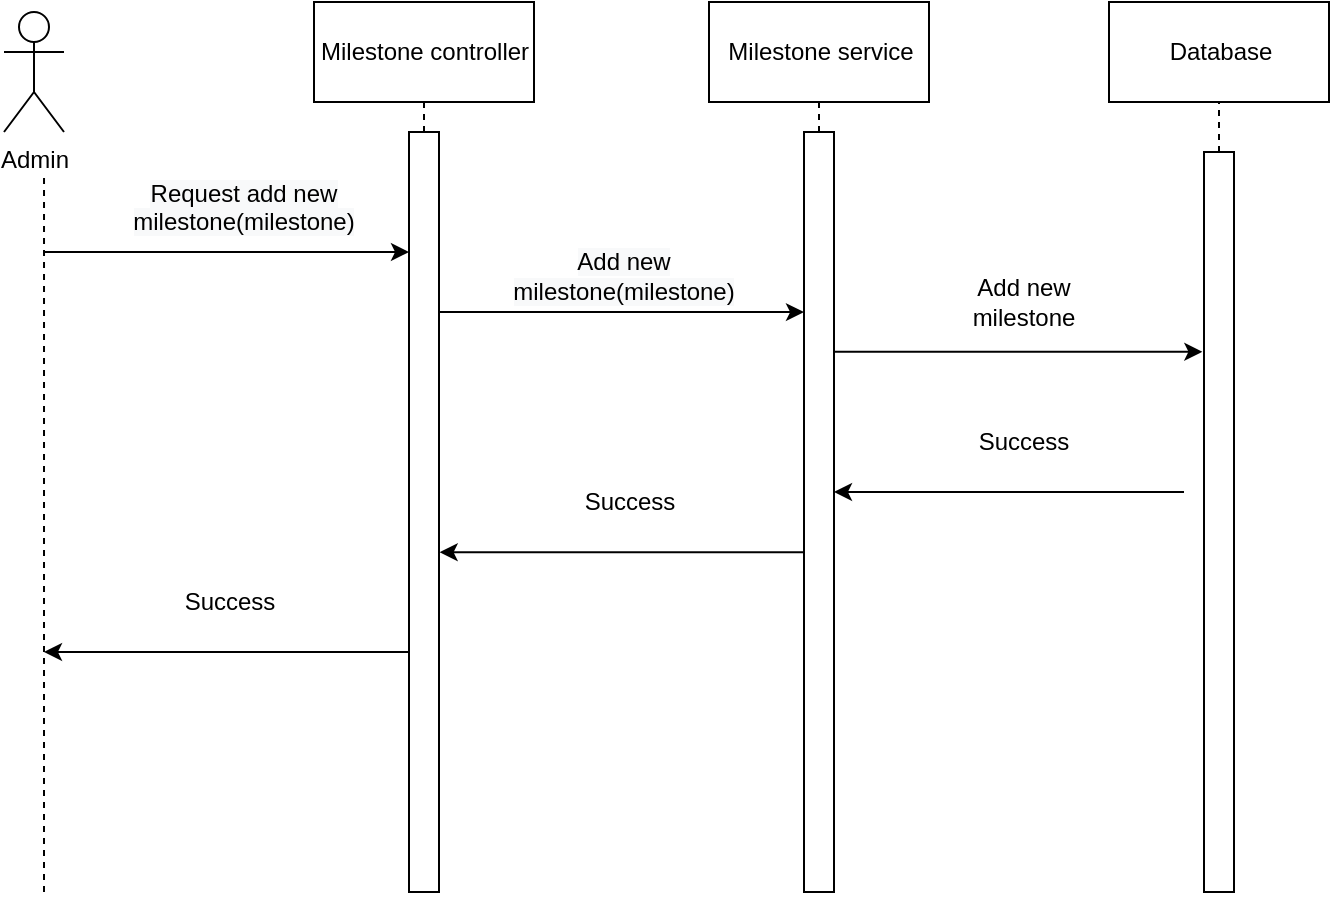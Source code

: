 <mxfile version="19.0.3" type="device"><diagram id="kgpKYQtTHZ0yAKxKKP6v" name="Page-1"><mxGraphModel dx="1422" dy="903" grid="1" gridSize="10" guides="1" tooltips="1" connect="1" arrows="1" fold="1" page="1" pageScale="1" pageWidth="850" pageHeight="1100" math="0" shadow="0"><root><mxCell id="0"/><mxCell id="1" parent="0"/><mxCell id="0I2I2gaCNbtIYBszv8c7-1" value="Admin" style="shape=umlActor;verticalLabelPosition=bottom;verticalAlign=top;html=1;outlineConnect=0;" parent="1" vertex="1"><mxGeometry x="80" y="40" width="30" height="60" as="geometry"/></mxCell><mxCell id="0I2I2gaCNbtIYBszv8c7-8" value="" style="html=1;points=[];perimeter=orthogonalPerimeter;" parent="1" vertex="1"><mxGeometry x="282.5" y="100" width="15" height="380" as="geometry"/></mxCell><mxCell id="0I2I2gaCNbtIYBszv8c7-9" value="" style="html=1;points=[];perimeter=orthogonalPerimeter;" parent="1" vertex="1"><mxGeometry x="480" y="100" width="15" height="380" as="geometry"/></mxCell><mxCell id="0I2I2gaCNbtIYBszv8c7-10" value="" style="html=1;points=[];perimeter=orthogonalPerimeter;" parent="1" vertex="1"><mxGeometry x="680" y="110" width="15" height="370" as="geometry"/></mxCell><mxCell id="0I2I2gaCNbtIYBszv8c7-15" value="" style="endArrow=none;html=1;rounded=0;entryX=0.667;entryY=1.333;entryDx=0;entryDy=0;entryPerimeter=0;dashed=1;" parent="1" target="0I2I2gaCNbtIYBszv8c7-1" edge="1"><mxGeometry width="50" height="50" relative="1" as="geometry"><mxPoint x="100" y="480" as="sourcePoint"/><mxPoint x="90" y="180" as="targetPoint"/></mxGeometry></mxCell><mxCell id="0I2I2gaCNbtIYBszv8c7-16" value="" style="endArrow=classic;html=1;rounded=0;" parent="1" target="0I2I2gaCNbtIYBszv8c7-8" edge="1"><mxGeometry width="50" height="50" relative="1" as="geometry"><mxPoint x="100" y="160" as="sourcePoint"/><mxPoint x="280" y="160" as="targetPoint"/></mxGeometry></mxCell><mxCell id="0I2I2gaCNbtIYBszv8c7-18" value="&#10;&lt;span style=&quot;color: rgb(0, 0, 0); font-family: Helvetica; font-size: 12px; font-style: normal; font-variant-ligatures: normal; font-variant-caps: normal; font-weight: 400; letter-spacing: normal; orphans: 2; text-align: center; text-indent: 0px; text-transform: none; widows: 2; word-spacing: 0px; -webkit-text-stroke-width: 0px; background-color: rgb(248, 249, 250); text-decoration-thickness: initial; text-decoration-style: initial; text-decoration-color: initial; float: none; display: inline !important;&quot;&gt;Request add new milestone(milestone)&lt;/span&gt;&#10;&#10;" style="text;html=1;strokeColor=none;fillColor=none;align=center;verticalAlign=middle;whiteSpace=wrap;rounded=0;" parent="1" vertex="1"><mxGeometry x="170" y="130" width="60" height="30" as="geometry"/></mxCell><mxCell id="0I2I2gaCNbtIYBszv8c7-19" value="&lt;br&gt;&lt;span style=&quot;color: rgb(0, 0, 0); font-family: Helvetica; font-size: 12px; font-style: normal; font-variant-ligatures: normal; font-variant-caps: normal; font-weight: 400; letter-spacing: normal; orphans: 2; text-align: center; text-indent: 0px; text-transform: none; widows: 2; word-spacing: 0px; -webkit-text-stroke-width: 0px; background-color: rgb(248, 249, 250); text-decoration-thickness: initial; text-decoration-style: initial; text-decoration-color: initial; float: none; display: inline !important;&quot;&gt;Add new milestone(milestone)&lt;/span&gt;&lt;br&gt;" style="text;html=1;strokeColor=none;fillColor=none;align=center;verticalAlign=middle;whiteSpace=wrap;rounded=0;" parent="1" vertex="1"><mxGeometry x="360" y="150" width="60" height="30" as="geometry"/></mxCell><mxCell id="0I2I2gaCNbtIYBszv8c7-20" value="" style="endArrow=classic;html=1;rounded=0;entryX=0;entryY=0.237;entryDx=0;entryDy=0;entryPerimeter=0;" parent="1" source="0I2I2gaCNbtIYBszv8c7-8" target="0I2I2gaCNbtIYBszv8c7-9" edge="1"><mxGeometry width="50" height="50" relative="1" as="geometry"><mxPoint x="297.5" y="190.06" as="sourcePoint"/><mxPoint x="477.495" y="190.0" as="targetPoint"/></mxGeometry></mxCell><mxCell id="0I2I2gaCNbtIYBszv8c7-21" value="" style="endArrow=classic;html=1;rounded=0;entryX=-0.055;entryY=0.27;entryDx=0;entryDy=0;entryPerimeter=0;" parent="1" source="0I2I2gaCNbtIYBszv8c7-9" target="0I2I2gaCNbtIYBszv8c7-10" edge="1"><mxGeometry width="50" height="50" relative="1" as="geometry"><mxPoint x="495" y="210.96" as="sourcePoint"/><mxPoint x="678.775" y="210.0" as="targetPoint"/></mxGeometry></mxCell><mxCell id="0I2I2gaCNbtIYBszv8c7-22" value="Add new milestone" style="text;html=1;strokeColor=none;fillColor=none;align=center;verticalAlign=middle;whiteSpace=wrap;rounded=0;" parent="1" vertex="1"><mxGeometry x="560" y="170" width="60" height="30" as="geometry"/></mxCell><mxCell id="0I2I2gaCNbtIYBszv8c7-24" value="" style="endArrow=classic;html=1;rounded=0;" parent="1" target="0I2I2gaCNbtIYBszv8c7-9" edge="1"><mxGeometry width="50" height="50" relative="1" as="geometry"><mxPoint x="670" y="280" as="sourcePoint"/><mxPoint x="500" y="280" as="targetPoint"/></mxGeometry></mxCell><mxCell id="0I2I2gaCNbtIYBszv8c7-25" value="Success" style="text;html=1;strokeColor=none;fillColor=none;align=center;verticalAlign=middle;whiteSpace=wrap;rounded=0;" parent="1" vertex="1"><mxGeometry x="560" y="240" width="60" height="30" as="geometry"/></mxCell><mxCell id="0I2I2gaCNbtIYBszv8c7-26" value="" style="endArrow=classic;html=1;rounded=0;" parent="1" source="0I2I2gaCNbtIYBszv8c7-9" edge="1"><mxGeometry width="50" height="50" relative="1" as="geometry"><mxPoint x="482.17" y="310.1" as="sourcePoint"/><mxPoint x="297.83" y="310.1" as="targetPoint"/></mxGeometry></mxCell><mxCell id="0I2I2gaCNbtIYBszv8c7-27" value="Success" style="text;html=1;strokeColor=none;fillColor=none;align=center;verticalAlign=middle;whiteSpace=wrap;rounded=0;" parent="1" vertex="1"><mxGeometry x="362.83" y="270" width="60" height="30" as="geometry"/></mxCell><mxCell id="0I2I2gaCNbtIYBszv8c7-28" value="" style="endArrow=classic;html=1;rounded=0;" parent="1" source="0I2I2gaCNbtIYBszv8c7-8" edge="1"><mxGeometry width="50" height="50" relative="1" as="geometry"><mxPoint x="282.5" y="360.1" as="sourcePoint"/><mxPoint x="100" y="360" as="targetPoint"/></mxGeometry></mxCell><mxCell id="0I2I2gaCNbtIYBszv8c7-29" value="Success" style="text;html=1;strokeColor=none;fillColor=none;align=center;verticalAlign=middle;whiteSpace=wrap;rounded=0;" parent="1" vertex="1"><mxGeometry x="163.16" y="320" width="60" height="30" as="geometry"/></mxCell><mxCell id="BrRLkl7rfPct4iMF7Whg-1" value="" style="endArrow=none;dashed=1;html=1;rounded=0;entryX=0.5;entryY=1;entryDx=0;entryDy=0;" edge="1" parent="1" source="0I2I2gaCNbtIYBszv8c7-8" target="BrRLkl7rfPct4iMF7Whg-2"><mxGeometry width="50" height="50" relative="1" as="geometry"><mxPoint x="200" y="250" as="sourcePoint"/><mxPoint x="250" y="200" as="targetPoint"/></mxGeometry></mxCell><mxCell id="BrRLkl7rfPct4iMF7Whg-2" value="&lt;span style=&quot;&quot;&gt;Milestone controller&lt;/span&gt;" style="html=1;" vertex="1" parent="1"><mxGeometry x="235" y="35" width="110" height="50" as="geometry"/></mxCell><mxCell id="BrRLkl7rfPct4iMF7Whg-3" value="&lt;span style=&quot;&quot;&gt;Milestone service&lt;/span&gt;" style="html=1;" vertex="1" parent="1"><mxGeometry x="432.5" y="35" width="110" height="50" as="geometry"/></mxCell><mxCell id="BrRLkl7rfPct4iMF7Whg-4" value="&lt;span style=&quot;&quot;&gt;Database&lt;/span&gt;" style="html=1;" vertex="1" parent="1"><mxGeometry x="632.5" y="35" width="110" height="50" as="geometry"/></mxCell><mxCell id="BrRLkl7rfPct4iMF7Whg-5" value="" style="endArrow=none;dashed=1;html=1;rounded=0;entryX=0.5;entryY=1;entryDx=0;entryDy=0;" edge="1" parent="1" source="0I2I2gaCNbtIYBszv8c7-9" target="BrRLkl7rfPct4iMF7Whg-3"><mxGeometry width="50" height="50" relative="1" as="geometry"><mxPoint x="300" y="110" as="sourcePoint"/><mxPoint x="300" y="95" as="targetPoint"/></mxGeometry></mxCell><mxCell id="BrRLkl7rfPct4iMF7Whg-6" value="" style="endArrow=none;dashed=1;html=1;rounded=0;entryX=0.5;entryY=1;entryDx=0;entryDy=0;" edge="1" parent="1" source="0I2I2gaCNbtIYBszv8c7-10" target="BrRLkl7rfPct4iMF7Whg-4"><mxGeometry width="50" height="50" relative="1" as="geometry"><mxPoint x="310" y="120" as="sourcePoint"/><mxPoint x="310" y="105" as="targetPoint"/></mxGeometry></mxCell></root></mxGraphModel></diagram></mxfile>